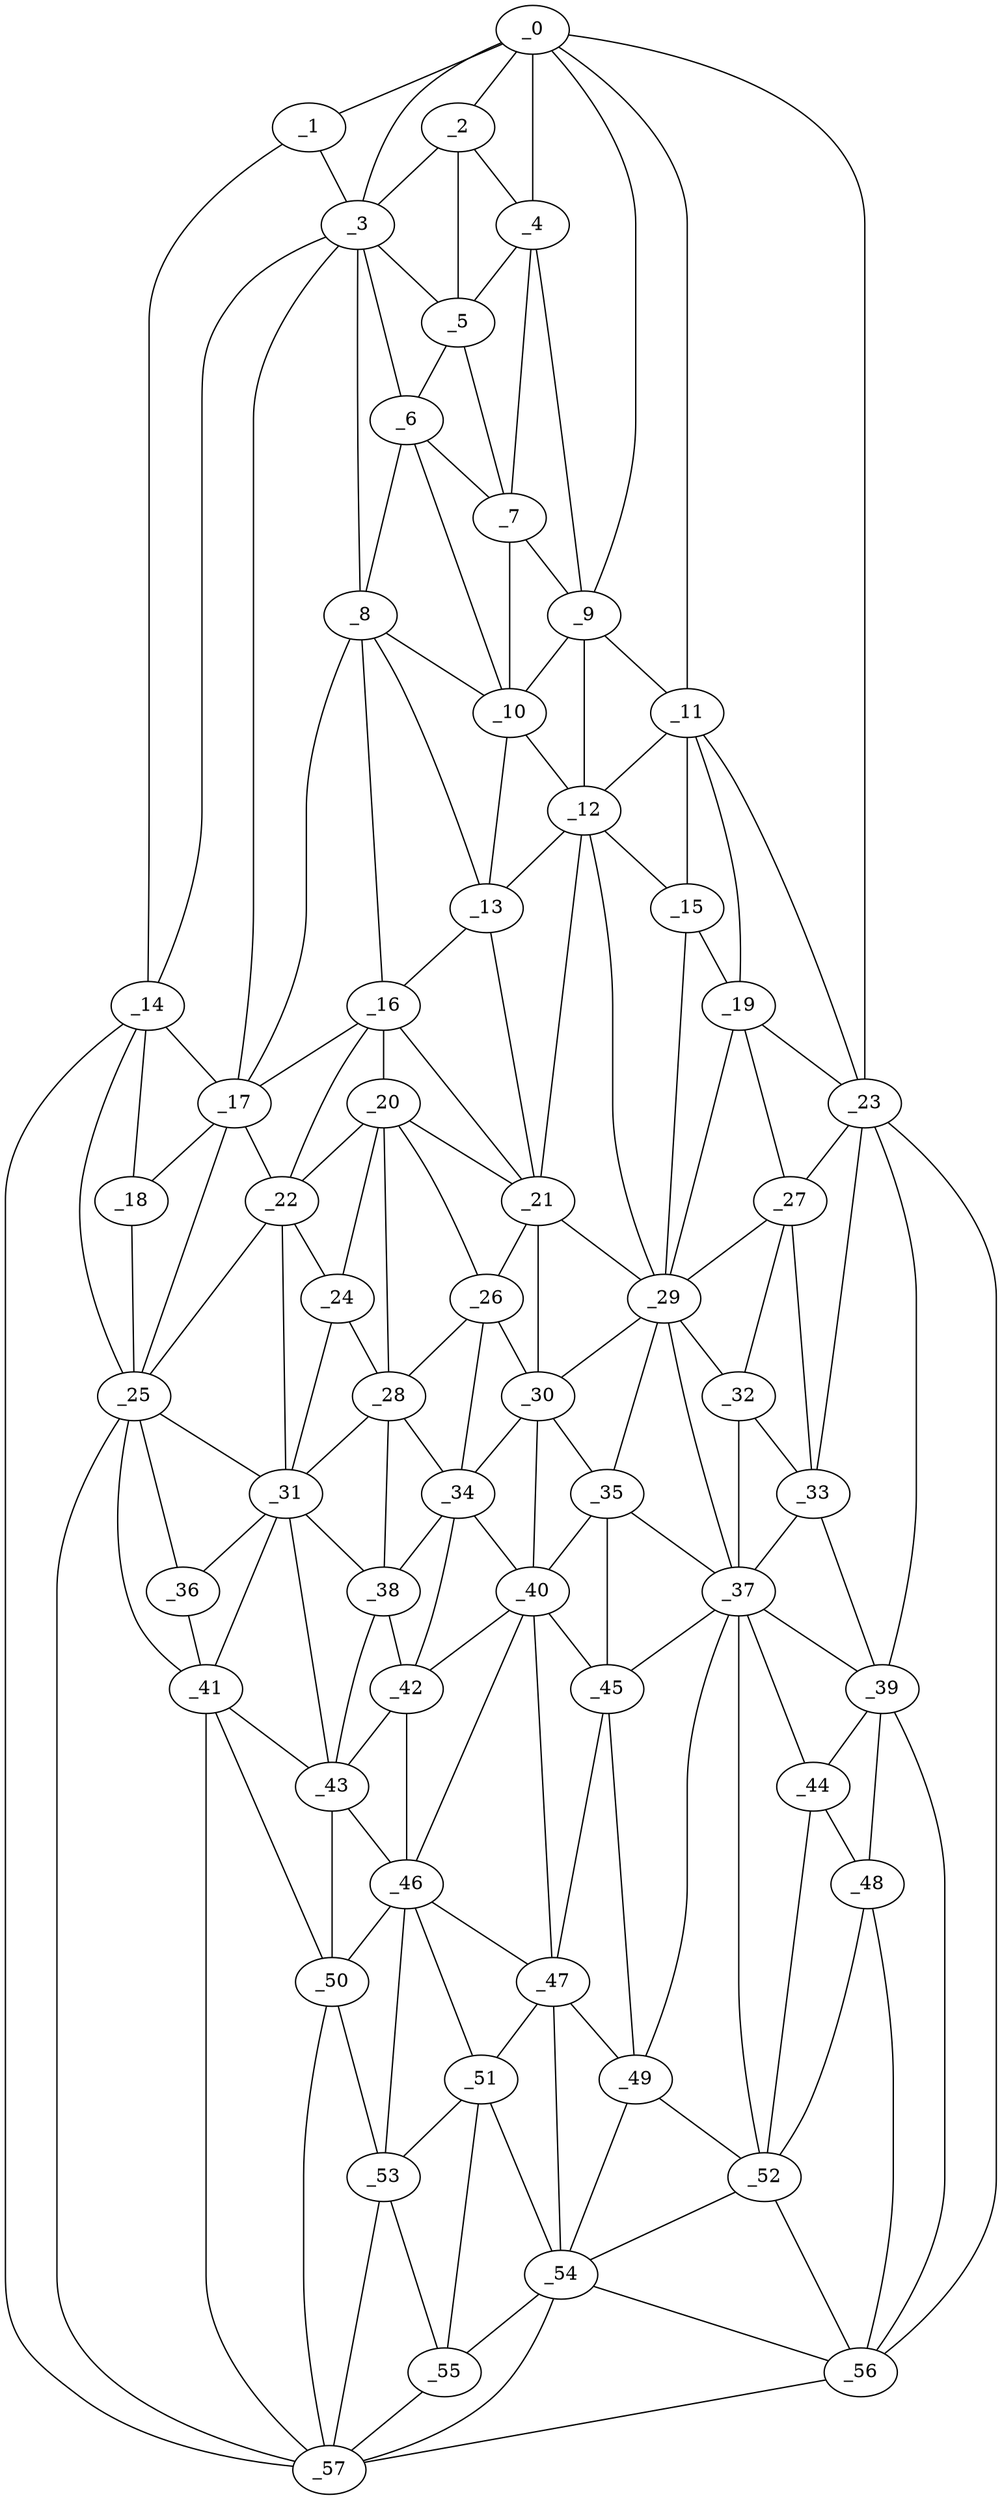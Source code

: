 graph "obj31__305.gxl" {
	_0	 [x=5,
		y=46];
	_1	 [x=8,
		y=102];
	_0 -- _1	 [valence=1];
	_2	 [x=12,
		y=51];
	_0 -- _2	 [valence=2];
	_3	 [x=12,
		y=81];
	_0 -- _3	 [valence=1];
	_4	 [x=14,
		y=44];
	_0 -- _4	 [valence=1];
	_9	 [x=43,
		y=32];
	_0 -- _9	 [valence=2];
	_11	 [x=49,
		y=29];
	_0 -- _11	 [valence=2];
	_23	 [x=77,
		y=13];
	_0 -- _23	 [valence=1];
	_1 -- _3	 [valence=2];
	_14	 [x=56,
		y=115];
	_1 -- _14	 [valence=1];
	_2 -- _3	 [valence=1];
	_2 -- _4	 [valence=2];
	_5	 [x=24,
		y=55];
	_2 -- _5	 [valence=1];
	_3 -- _5	 [valence=2];
	_6	 [x=35,
		y=58];
	_3 -- _6	 [valence=2];
	_8	 [x=42,
		y=59];
	_3 -- _8	 [valence=1];
	_3 -- _14	 [valence=1];
	_17	 [x=65,
		y=87];
	_3 -- _17	 [valence=2];
	_4 -- _5	 [valence=2];
	_7	 [x=36,
		y=39];
	_4 -- _7	 [valence=2];
	_4 -- _9	 [valence=2];
	_5 -- _6	 [valence=1];
	_5 -- _7	 [valence=1];
	_6 -- _7	 [valence=2];
	_6 -- _8	 [valence=1];
	_10	 [x=45,
		y=47];
	_6 -- _10	 [valence=1];
	_7 -- _9	 [valence=2];
	_7 -- _10	 [valence=2];
	_8 -- _10	 [valence=2];
	_13	 [x=55,
		y=60];
	_8 -- _13	 [valence=2];
	_16	 [x=61,
		y=68];
	_8 -- _16	 [valence=2];
	_8 -- _17	 [valence=2];
	_9 -- _10	 [valence=2];
	_9 -- _11	 [valence=2];
	_12	 [x=54,
		y=41];
	_9 -- _12	 [valence=2];
	_10 -- _12	 [valence=2];
	_10 -- _13	 [valence=1];
	_11 -- _12	 [valence=2];
	_15	 [x=58,
		y=33];
	_11 -- _15	 [valence=2];
	_19	 [x=69,
		y=23];
	_11 -- _19	 [valence=2];
	_11 -- _23	 [valence=2];
	_12 -- _13	 [valence=1];
	_12 -- _15	 [valence=1];
	_21	 [x=73,
		y=60];
	_12 -- _21	 [valence=1];
	_29	 [x=85,
		y=38];
	_12 -- _29	 [valence=2];
	_13 -- _16	 [valence=1];
	_13 -- _21	 [valence=2];
	_14 -- _17	 [valence=1];
	_18	 [x=65,
		y=101];
	_14 -- _18	 [valence=2];
	_25	 [x=79,
		y=101];
	_14 -- _25	 [valence=1];
	_57	 [x=125,
		y=78];
	_14 -- _57	 [valence=1];
	_15 -- _19	 [valence=2];
	_15 -- _29	 [valence=1];
	_16 -- _17	 [valence=1];
	_20	 [x=72,
		y=65];
	_16 -- _20	 [valence=2];
	_16 -- _21	 [valence=2];
	_22	 [x=73,
		y=83];
	_16 -- _22	 [valence=2];
	_17 -- _18	 [valence=1];
	_17 -- _22	 [valence=2];
	_17 -- _25	 [valence=2];
	_18 -- _25	 [valence=2];
	_19 -- _23	 [valence=1];
	_27	 [x=84,
		y=24];
	_19 -- _27	 [valence=2];
	_19 -- _29	 [valence=2];
	_20 -- _21	 [valence=1];
	_20 -- _22	 [valence=1];
	_24	 [x=79,
		y=80];
	_20 -- _24	 [valence=1];
	_26	 [x=80,
		y=60];
	_20 -- _26	 [valence=2];
	_28	 [x=84,
		y=73];
	_20 -- _28	 [valence=1];
	_21 -- _26	 [valence=1];
	_21 -- _29	 [valence=2];
	_30	 [x=85,
		y=57];
	_21 -- _30	 [valence=2];
	_22 -- _24	 [valence=2];
	_22 -- _25	 [valence=1];
	_31	 [x=86,
		y=82];
	_22 -- _31	 [valence=2];
	_23 -- _27	 [valence=1];
	_33	 [x=90,
		y=23];
	_23 -- _33	 [valence=2];
	_39	 [x=97,
		y=19];
	_23 -- _39	 [valence=2];
	_56	 [x=125,
		y=24];
	_23 -- _56	 [valence=1];
	_24 -- _28	 [valence=2];
	_24 -- _31	 [valence=1];
	_25 -- _31	 [valence=2];
	_36	 [x=93,
		y=91];
	_25 -- _36	 [valence=1];
	_41	 [x=101,
		y=88];
	_25 -- _41	 [valence=1];
	_25 -- _57	 [valence=2];
	_26 -- _28	 [valence=2];
	_26 -- _30	 [valence=2];
	_34	 [x=92,
		y=61];
	_26 -- _34	 [valence=2];
	_27 -- _29	 [valence=1];
	_32	 [x=88,
		y=31];
	_27 -- _32	 [valence=1];
	_27 -- _33	 [valence=2];
	_28 -- _31	 [valence=2];
	_28 -- _34	 [valence=1];
	_38	 [x=94,
		y=68];
	_28 -- _38	 [valence=2];
	_29 -- _30	 [valence=1];
	_29 -- _32	 [valence=2];
	_35	 [x=93,
		y=47];
	_29 -- _35	 [valence=2];
	_37	 [x=94,
		y=34];
	_29 -- _37	 [valence=2];
	_30 -- _34	 [valence=2];
	_30 -- _35	 [valence=1];
	_40	 [x=97,
		y=51];
	_30 -- _40	 [valence=2];
	_31 -- _36	 [valence=2];
	_31 -- _38	 [valence=1];
	_31 -- _41	 [valence=2];
	_43	 [x=102,
		y=77];
	_31 -- _43	 [valence=2];
	_32 -- _33	 [valence=2];
	_32 -- _37	 [valence=1];
	_33 -- _37	 [valence=1];
	_33 -- _39	 [valence=2];
	_34 -- _38	 [valence=1];
	_34 -- _40	 [valence=2];
	_42	 [x=102,
		y=68];
	_34 -- _42	 [valence=2];
	_35 -- _37	 [valence=1];
	_35 -- _40	 [valence=2];
	_45	 [x=104,
		y=48];
	_35 -- _45	 [valence=1];
	_36 -- _41	 [valence=2];
	_37 -- _39	 [valence=1];
	_44	 [x=103,
		y=22];
	_37 -- _44	 [valence=2];
	_37 -- _45	 [valence=2];
	_49	 [x=114,
		y=43];
	_37 -- _49	 [valence=1];
	_52	 [x=118,
		y=35];
	_37 -- _52	 [valence=2];
	_38 -- _42	 [valence=1];
	_38 -- _43	 [valence=2];
	_39 -- _44	 [valence=1];
	_48	 [x=112,
		y=23];
	_39 -- _48	 [valence=2];
	_39 -- _56	 [valence=2];
	_40 -- _42	 [valence=2];
	_40 -- _45	 [valence=2];
	_46	 [x=108,
		y=65];
	_40 -- _46	 [valence=1];
	_47	 [x=111,
		y=59];
	_40 -- _47	 [valence=2];
	_41 -- _43	 [valence=2];
	_50	 [x=114,
		y=79];
	_41 -- _50	 [valence=1];
	_41 -- _57	 [valence=2];
	_42 -- _43	 [valence=2];
	_42 -- _46	 [valence=2];
	_43 -- _46	 [valence=2];
	_43 -- _50	 [valence=2];
	_44 -- _48	 [valence=2];
	_44 -- _52	 [valence=1];
	_45 -- _47	 [valence=1];
	_45 -- _49	 [valence=1];
	_46 -- _47	 [valence=2];
	_46 -- _50	 [valence=2];
	_51	 [x=117,
		y=60];
	_46 -- _51	 [valence=1];
	_53	 [x=121,
		y=67];
	_46 -- _53	 [valence=1];
	_47 -- _49	 [valence=2];
	_47 -- _51	 [valence=2];
	_54	 [x=122,
		y=54];
	_47 -- _54	 [valence=1];
	_48 -- _52	 [valence=1];
	_48 -- _56	 [valence=1];
	_49 -- _52	 [valence=2];
	_49 -- _54	 [valence=1];
	_50 -- _53	 [valence=2];
	_50 -- _57	 [valence=2];
	_51 -- _53	 [valence=2];
	_51 -- _54	 [valence=2];
	_55	 [x=122,
		y=60];
	_51 -- _55	 [valence=2];
	_52 -- _54	 [valence=2];
	_52 -- _56	 [valence=2];
	_53 -- _55	 [valence=2];
	_53 -- _57	 [valence=2];
	_54 -- _55	 [valence=2];
	_54 -- _56	 [valence=2];
	_54 -- _57	 [valence=1];
	_55 -- _57	 [valence=2];
	_56 -- _57	 [valence=1];
}
